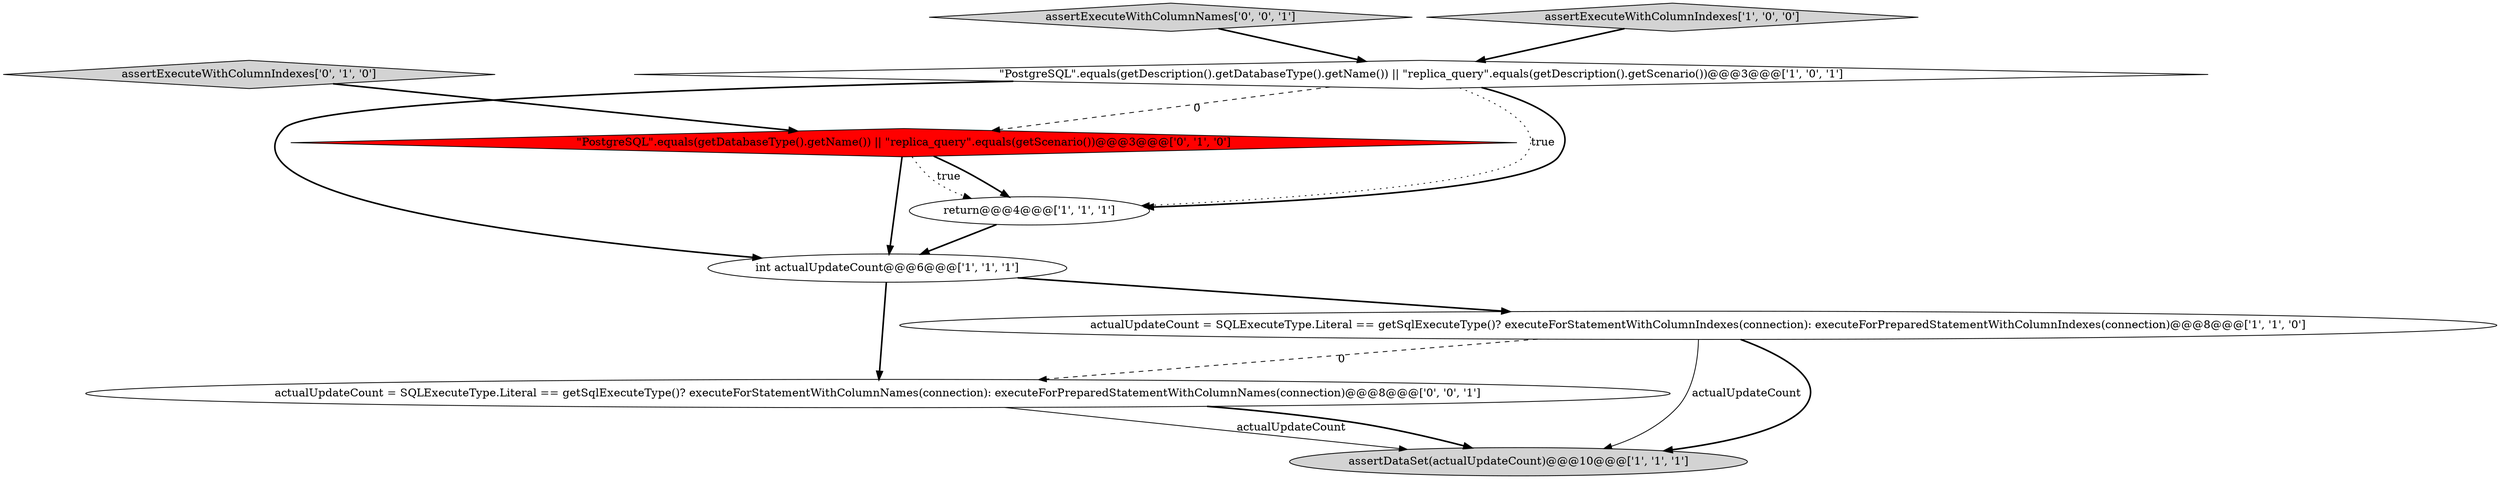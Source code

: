 digraph {
0 [style = filled, label = "\"PostgreSQL\".equals(getDescription().getDatabaseType().getName()) || \"replica_query\".equals(getDescription().getScenario())@@@3@@@['1', '0', '1']", fillcolor = white, shape = diamond image = "AAA0AAABBB1BBB"];
9 [style = filled, label = "assertExecuteWithColumnNames['0', '0', '1']", fillcolor = lightgray, shape = diamond image = "AAA0AAABBB3BBB"];
2 [style = filled, label = "actualUpdateCount = SQLExecuteType.Literal == getSqlExecuteType()? executeForStatementWithColumnIndexes(connection): executeForPreparedStatementWithColumnIndexes(connection)@@@8@@@['1', '1', '0']", fillcolor = white, shape = ellipse image = "AAA0AAABBB1BBB"];
4 [style = filled, label = "assertExecuteWithColumnIndexes['1', '0', '0']", fillcolor = lightgray, shape = diamond image = "AAA0AAABBB1BBB"];
1 [style = filled, label = "int actualUpdateCount@@@6@@@['1', '1', '1']", fillcolor = white, shape = ellipse image = "AAA0AAABBB1BBB"];
8 [style = filled, label = "actualUpdateCount = SQLExecuteType.Literal == getSqlExecuteType()? executeForStatementWithColumnNames(connection): executeForPreparedStatementWithColumnNames(connection)@@@8@@@['0', '0', '1']", fillcolor = white, shape = ellipse image = "AAA0AAABBB3BBB"];
7 [style = filled, label = "assertExecuteWithColumnIndexes['0', '1', '0']", fillcolor = lightgray, shape = diamond image = "AAA0AAABBB2BBB"];
6 [style = filled, label = "\"PostgreSQL\".equals(getDatabaseType().getName()) || \"replica_query\".equals(getScenario())@@@3@@@['0', '1', '0']", fillcolor = red, shape = diamond image = "AAA1AAABBB2BBB"];
3 [style = filled, label = "assertDataSet(actualUpdateCount)@@@10@@@['1', '1', '1']", fillcolor = lightgray, shape = ellipse image = "AAA0AAABBB1BBB"];
5 [style = filled, label = "return@@@4@@@['1', '1', '1']", fillcolor = white, shape = ellipse image = "AAA0AAABBB1BBB"];
2->3 [style = solid, label="actualUpdateCount"];
6->1 [style = bold, label=""];
5->1 [style = bold, label=""];
6->5 [style = bold, label=""];
8->3 [style = solid, label="actualUpdateCount"];
1->2 [style = bold, label=""];
7->6 [style = bold, label=""];
0->6 [style = dashed, label="0"];
0->5 [style = dotted, label="true"];
1->8 [style = bold, label=""];
4->0 [style = bold, label=""];
9->0 [style = bold, label=""];
2->8 [style = dashed, label="0"];
0->1 [style = bold, label=""];
2->3 [style = bold, label=""];
6->5 [style = dotted, label="true"];
0->5 [style = bold, label=""];
8->3 [style = bold, label=""];
}
